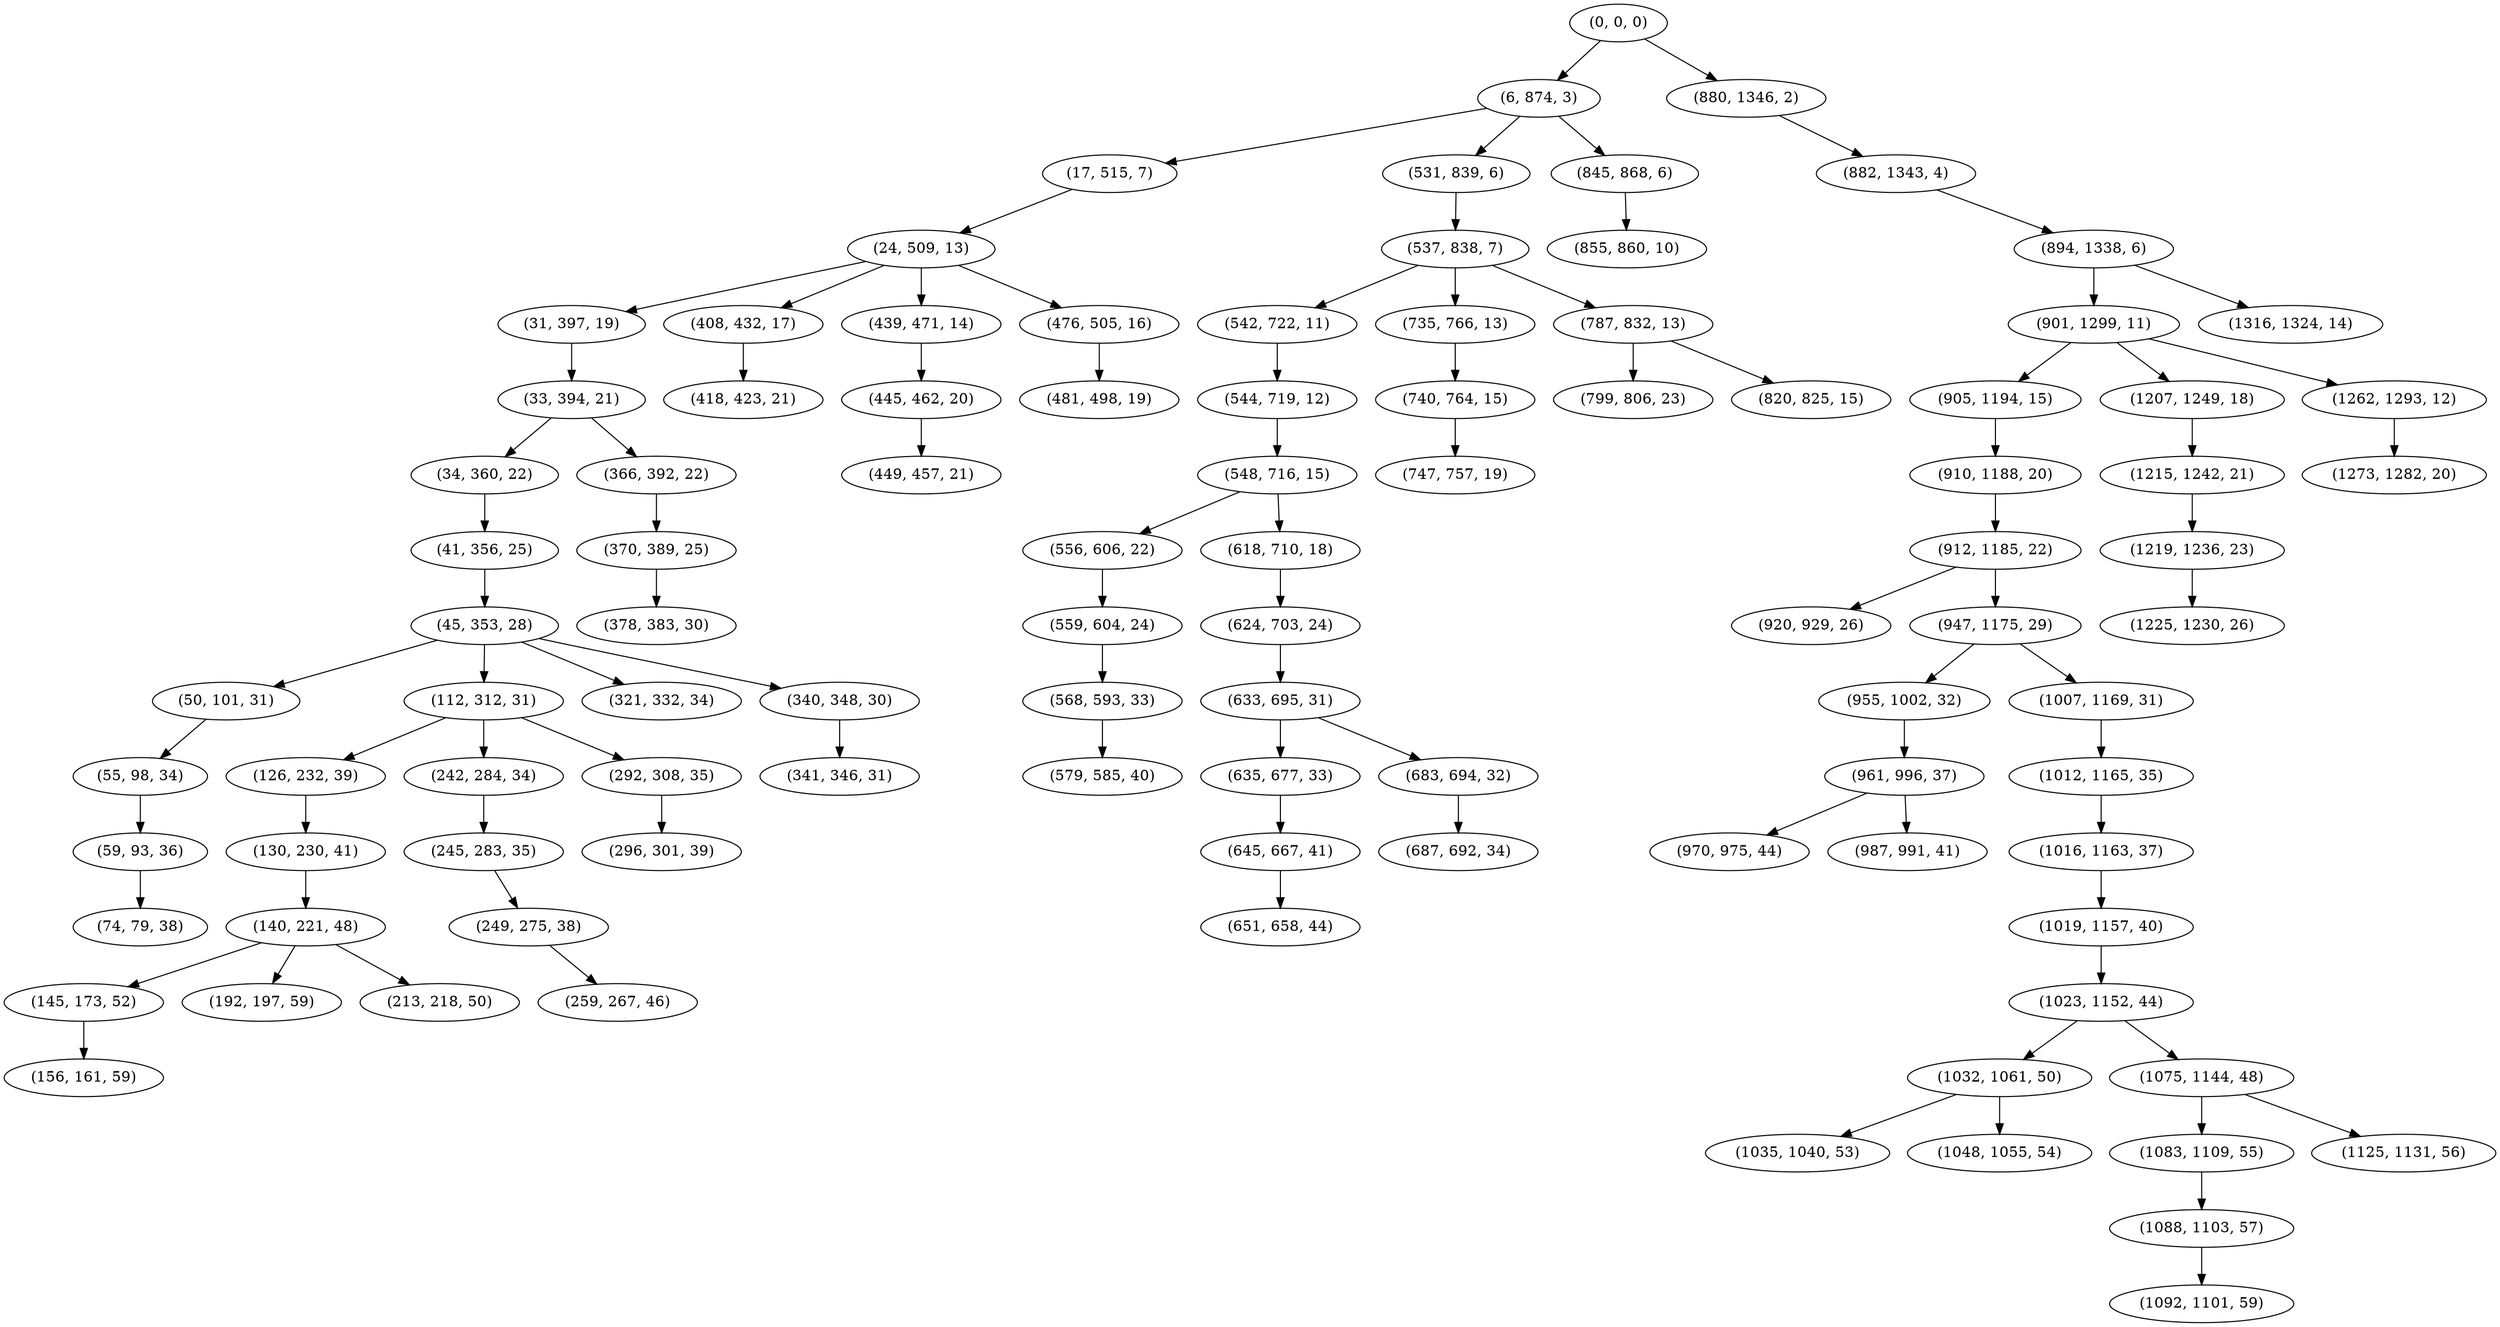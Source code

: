 digraph tree {
    "(0, 0, 0)";
    "(6, 874, 3)";
    "(17, 515, 7)";
    "(24, 509, 13)";
    "(31, 397, 19)";
    "(33, 394, 21)";
    "(34, 360, 22)";
    "(41, 356, 25)";
    "(45, 353, 28)";
    "(50, 101, 31)";
    "(55, 98, 34)";
    "(59, 93, 36)";
    "(74, 79, 38)";
    "(112, 312, 31)";
    "(126, 232, 39)";
    "(130, 230, 41)";
    "(140, 221, 48)";
    "(145, 173, 52)";
    "(156, 161, 59)";
    "(192, 197, 59)";
    "(213, 218, 50)";
    "(242, 284, 34)";
    "(245, 283, 35)";
    "(249, 275, 38)";
    "(259, 267, 46)";
    "(292, 308, 35)";
    "(296, 301, 39)";
    "(321, 332, 34)";
    "(340, 348, 30)";
    "(341, 346, 31)";
    "(366, 392, 22)";
    "(370, 389, 25)";
    "(378, 383, 30)";
    "(408, 432, 17)";
    "(418, 423, 21)";
    "(439, 471, 14)";
    "(445, 462, 20)";
    "(449, 457, 21)";
    "(476, 505, 16)";
    "(481, 498, 19)";
    "(531, 839, 6)";
    "(537, 838, 7)";
    "(542, 722, 11)";
    "(544, 719, 12)";
    "(548, 716, 15)";
    "(556, 606, 22)";
    "(559, 604, 24)";
    "(568, 593, 33)";
    "(579, 585, 40)";
    "(618, 710, 18)";
    "(624, 703, 24)";
    "(633, 695, 31)";
    "(635, 677, 33)";
    "(645, 667, 41)";
    "(651, 658, 44)";
    "(683, 694, 32)";
    "(687, 692, 34)";
    "(735, 766, 13)";
    "(740, 764, 15)";
    "(747, 757, 19)";
    "(787, 832, 13)";
    "(799, 806, 23)";
    "(820, 825, 15)";
    "(845, 868, 6)";
    "(855, 860, 10)";
    "(880, 1346, 2)";
    "(882, 1343, 4)";
    "(894, 1338, 6)";
    "(901, 1299, 11)";
    "(905, 1194, 15)";
    "(910, 1188, 20)";
    "(912, 1185, 22)";
    "(920, 929, 26)";
    "(947, 1175, 29)";
    "(955, 1002, 32)";
    "(961, 996, 37)";
    "(970, 975, 44)";
    "(987, 991, 41)";
    "(1007, 1169, 31)";
    "(1012, 1165, 35)";
    "(1016, 1163, 37)";
    "(1019, 1157, 40)";
    "(1023, 1152, 44)";
    "(1032, 1061, 50)";
    "(1035, 1040, 53)";
    "(1048, 1055, 54)";
    "(1075, 1144, 48)";
    "(1083, 1109, 55)";
    "(1088, 1103, 57)";
    "(1092, 1101, 59)";
    "(1125, 1131, 56)";
    "(1207, 1249, 18)";
    "(1215, 1242, 21)";
    "(1219, 1236, 23)";
    "(1225, 1230, 26)";
    "(1262, 1293, 12)";
    "(1273, 1282, 20)";
    "(1316, 1324, 14)";
    "(0, 0, 0)" -> "(6, 874, 3)";
    "(0, 0, 0)" -> "(880, 1346, 2)";
    "(6, 874, 3)" -> "(17, 515, 7)";
    "(6, 874, 3)" -> "(531, 839, 6)";
    "(6, 874, 3)" -> "(845, 868, 6)";
    "(17, 515, 7)" -> "(24, 509, 13)";
    "(24, 509, 13)" -> "(31, 397, 19)";
    "(24, 509, 13)" -> "(408, 432, 17)";
    "(24, 509, 13)" -> "(439, 471, 14)";
    "(24, 509, 13)" -> "(476, 505, 16)";
    "(31, 397, 19)" -> "(33, 394, 21)";
    "(33, 394, 21)" -> "(34, 360, 22)";
    "(33, 394, 21)" -> "(366, 392, 22)";
    "(34, 360, 22)" -> "(41, 356, 25)";
    "(41, 356, 25)" -> "(45, 353, 28)";
    "(45, 353, 28)" -> "(50, 101, 31)";
    "(45, 353, 28)" -> "(112, 312, 31)";
    "(45, 353, 28)" -> "(321, 332, 34)";
    "(45, 353, 28)" -> "(340, 348, 30)";
    "(50, 101, 31)" -> "(55, 98, 34)";
    "(55, 98, 34)" -> "(59, 93, 36)";
    "(59, 93, 36)" -> "(74, 79, 38)";
    "(112, 312, 31)" -> "(126, 232, 39)";
    "(112, 312, 31)" -> "(242, 284, 34)";
    "(112, 312, 31)" -> "(292, 308, 35)";
    "(126, 232, 39)" -> "(130, 230, 41)";
    "(130, 230, 41)" -> "(140, 221, 48)";
    "(140, 221, 48)" -> "(145, 173, 52)";
    "(140, 221, 48)" -> "(192, 197, 59)";
    "(140, 221, 48)" -> "(213, 218, 50)";
    "(145, 173, 52)" -> "(156, 161, 59)";
    "(242, 284, 34)" -> "(245, 283, 35)";
    "(245, 283, 35)" -> "(249, 275, 38)";
    "(249, 275, 38)" -> "(259, 267, 46)";
    "(292, 308, 35)" -> "(296, 301, 39)";
    "(340, 348, 30)" -> "(341, 346, 31)";
    "(366, 392, 22)" -> "(370, 389, 25)";
    "(370, 389, 25)" -> "(378, 383, 30)";
    "(408, 432, 17)" -> "(418, 423, 21)";
    "(439, 471, 14)" -> "(445, 462, 20)";
    "(445, 462, 20)" -> "(449, 457, 21)";
    "(476, 505, 16)" -> "(481, 498, 19)";
    "(531, 839, 6)" -> "(537, 838, 7)";
    "(537, 838, 7)" -> "(542, 722, 11)";
    "(537, 838, 7)" -> "(735, 766, 13)";
    "(537, 838, 7)" -> "(787, 832, 13)";
    "(542, 722, 11)" -> "(544, 719, 12)";
    "(544, 719, 12)" -> "(548, 716, 15)";
    "(548, 716, 15)" -> "(556, 606, 22)";
    "(548, 716, 15)" -> "(618, 710, 18)";
    "(556, 606, 22)" -> "(559, 604, 24)";
    "(559, 604, 24)" -> "(568, 593, 33)";
    "(568, 593, 33)" -> "(579, 585, 40)";
    "(618, 710, 18)" -> "(624, 703, 24)";
    "(624, 703, 24)" -> "(633, 695, 31)";
    "(633, 695, 31)" -> "(635, 677, 33)";
    "(633, 695, 31)" -> "(683, 694, 32)";
    "(635, 677, 33)" -> "(645, 667, 41)";
    "(645, 667, 41)" -> "(651, 658, 44)";
    "(683, 694, 32)" -> "(687, 692, 34)";
    "(735, 766, 13)" -> "(740, 764, 15)";
    "(740, 764, 15)" -> "(747, 757, 19)";
    "(787, 832, 13)" -> "(799, 806, 23)";
    "(787, 832, 13)" -> "(820, 825, 15)";
    "(845, 868, 6)" -> "(855, 860, 10)";
    "(880, 1346, 2)" -> "(882, 1343, 4)";
    "(882, 1343, 4)" -> "(894, 1338, 6)";
    "(894, 1338, 6)" -> "(901, 1299, 11)";
    "(894, 1338, 6)" -> "(1316, 1324, 14)";
    "(901, 1299, 11)" -> "(905, 1194, 15)";
    "(901, 1299, 11)" -> "(1207, 1249, 18)";
    "(901, 1299, 11)" -> "(1262, 1293, 12)";
    "(905, 1194, 15)" -> "(910, 1188, 20)";
    "(910, 1188, 20)" -> "(912, 1185, 22)";
    "(912, 1185, 22)" -> "(920, 929, 26)";
    "(912, 1185, 22)" -> "(947, 1175, 29)";
    "(947, 1175, 29)" -> "(955, 1002, 32)";
    "(947, 1175, 29)" -> "(1007, 1169, 31)";
    "(955, 1002, 32)" -> "(961, 996, 37)";
    "(961, 996, 37)" -> "(970, 975, 44)";
    "(961, 996, 37)" -> "(987, 991, 41)";
    "(1007, 1169, 31)" -> "(1012, 1165, 35)";
    "(1012, 1165, 35)" -> "(1016, 1163, 37)";
    "(1016, 1163, 37)" -> "(1019, 1157, 40)";
    "(1019, 1157, 40)" -> "(1023, 1152, 44)";
    "(1023, 1152, 44)" -> "(1032, 1061, 50)";
    "(1023, 1152, 44)" -> "(1075, 1144, 48)";
    "(1032, 1061, 50)" -> "(1035, 1040, 53)";
    "(1032, 1061, 50)" -> "(1048, 1055, 54)";
    "(1075, 1144, 48)" -> "(1083, 1109, 55)";
    "(1075, 1144, 48)" -> "(1125, 1131, 56)";
    "(1083, 1109, 55)" -> "(1088, 1103, 57)";
    "(1088, 1103, 57)" -> "(1092, 1101, 59)";
    "(1207, 1249, 18)" -> "(1215, 1242, 21)";
    "(1215, 1242, 21)" -> "(1219, 1236, 23)";
    "(1219, 1236, 23)" -> "(1225, 1230, 26)";
    "(1262, 1293, 12)" -> "(1273, 1282, 20)";
}
